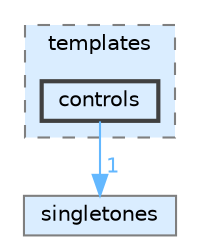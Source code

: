 digraph "src/templates/controls"
{
 // LATEX_PDF_SIZE
  bgcolor="transparent";
  edge [fontname=Helvetica,fontsize=10,labelfontname=Helvetica,labelfontsize=10];
  node [fontname=Helvetica,fontsize=10,shape=box,height=0.2,width=0.4];
  compound=true
  subgraph clusterdir_c68d91cfdadf1af4c2d39bbcf928e432 {
    graph [ bgcolor="#daedff", pencolor="grey50", label="templates", fontname=Helvetica,fontsize=10 style="filled,dashed", URL="dir_c68d91cfdadf1af4c2d39bbcf928e432.html",tooltip=""]
  dir_c1c856ab1ef7c6949c1ad676cfe42724 [label="controls", fillcolor="#daedff", color="grey25", style="filled,bold", URL="dir_c1c856ab1ef7c6949c1ad676cfe42724.html",tooltip=""];
  }
  dir_91f8739e6fcff12236103173f04846aa [label="singletones", fillcolor="#daedff", color="grey50", style="filled", URL="dir_91f8739e6fcff12236103173f04846aa.html",tooltip=""];
  dir_c1c856ab1ef7c6949c1ad676cfe42724->dir_91f8739e6fcff12236103173f04846aa [headlabel="1", labeldistance=1.5 headhref="dir_000000_000002.html" href="dir_000000_000002.html" color="steelblue1" fontcolor="steelblue1"];
}

